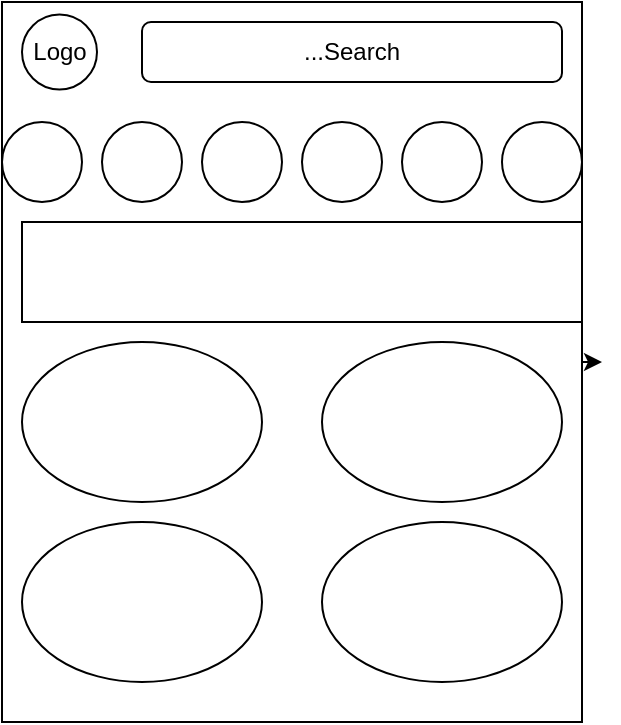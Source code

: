 <mxfile>
    <diagram id="TqiO_f__TthjrFPNsmje" name="Page-1">
        <mxGraphModel dx="334" dy="408" grid="1" gridSize="10" guides="1" tooltips="1" connect="1" arrows="1" fold="1" page="1" pageScale="1" pageWidth="850" pageHeight="1100" math="0" shadow="0">
            <root>
                <mxCell id="0"/>
                <mxCell id="1" parent="0"/>
                <mxCell id="13" style="edgeStyle=none;html=1;" edge="1" parent="1" source="4">
                    <mxGeometry relative="1" as="geometry">
                        <mxPoint x="330" y="210" as="targetPoint"/>
                    </mxGeometry>
                </mxCell>
                <mxCell id="4" value="" style="rounded=0;whiteSpace=wrap;html=1;rotation=90;" vertex="1" parent="1">
                    <mxGeometry x="-5" y="65" width="360" height="290" as="geometry"/>
                </mxCell>
                <mxCell id="6" value="" style="ellipse;whiteSpace=wrap;html=1;" vertex="1" parent="1">
                    <mxGeometry x="30" y="90" width="40" height="40" as="geometry"/>
                </mxCell>
                <mxCell id="7" value="" style="ellipse;whiteSpace=wrap;html=1;" vertex="1" parent="1">
                    <mxGeometry x="80" y="90" width="40" height="40" as="geometry"/>
                </mxCell>
                <mxCell id="9" value="" style="ellipse;whiteSpace=wrap;html=1;" vertex="1" parent="1">
                    <mxGeometry x="130" y="90" width="40" height="40" as="geometry"/>
                </mxCell>
                <mxCell id="10" value="" style="ellipse;whiteSpace=wrap;html=1;" vertex="1" parent="1">
                    <mxGeometry x="180" y="90" width="40" height="40" as="geometry"/>
                </mxCell>
                <mxCell id="11" value="" style="ellipse;whiteSpace=wrap;html=1;" vertex="1" parent="1">
                    <mxGeometry x="230" y="90" width="40" height="40" as="geometry"/>
                </mxCell>
                <mxCell id="12" value="" style="ellipse;whiteSpace=wrap;html=1;" vertex="1" parent="1">
                    <mxGeometry x="280" y="90" width="40" height="40" as="geometry"/>
                </mxCell>
                <mxCell id="14" value="...Search" style="rounded=1;whiteSpace=wrap;html=1;" vertex="1" parent="1">
                    <mxGeometry x="100" y="40" width="210" height="30" as="geometry"/>
                </mxCell>
                <mxCell id="23" value="" style="ellipse;whiteSpace=wrap;html=1;" vertex="1" parent="1">
                    <mxGeometry x="40" y="200" width="120" height="80" as="geometry"/>
                </mxCell>
                <mxCell id="24" value="" style="ellipse;whiteSpace=wrap;html=1;" vertex="1" parent="1">
                    <mxGeometry x="190" y="290" width="120" height="80" as="geometry"/>
                </mxCell>
                <mxCell id="25" value="" style="ellipse;whiteSpace=wrap;html=1;" vertex="1" parent="1">
                    <mxGeometry x="40" y="290" width="120" height="80" as="geometry"/>
                </mxCell>
                <mxCell id="26" value="" style="ellipse;whiteSpace=wrap;html=1;" vertex="1" parent="1">
                    <mxGeometry x="190" y="200" width="120" height="80" as="geometry"/>
                </mxCell>
                <mxCell id="28" value="" style="rounded=0;whiteSpace=wrap;html=1;" vertex="1" parent="1">
                    <mxGeometry x="40" y="140" width="280" height="50" as="geometry"/>
                </mxCell>
                <mxCell id="29" value="Logo" style="ellipse;whiteSpace=wrap;html=1;aspect=fixed;" vertex="1" parent="1">
                    <mxGeometry x="40" y="36.25" width="37.5" height="37.5" as="geometry"/>
                </mxCell>
            </root>
        </mxGraphModel>
    </diagram>
</mxfile>